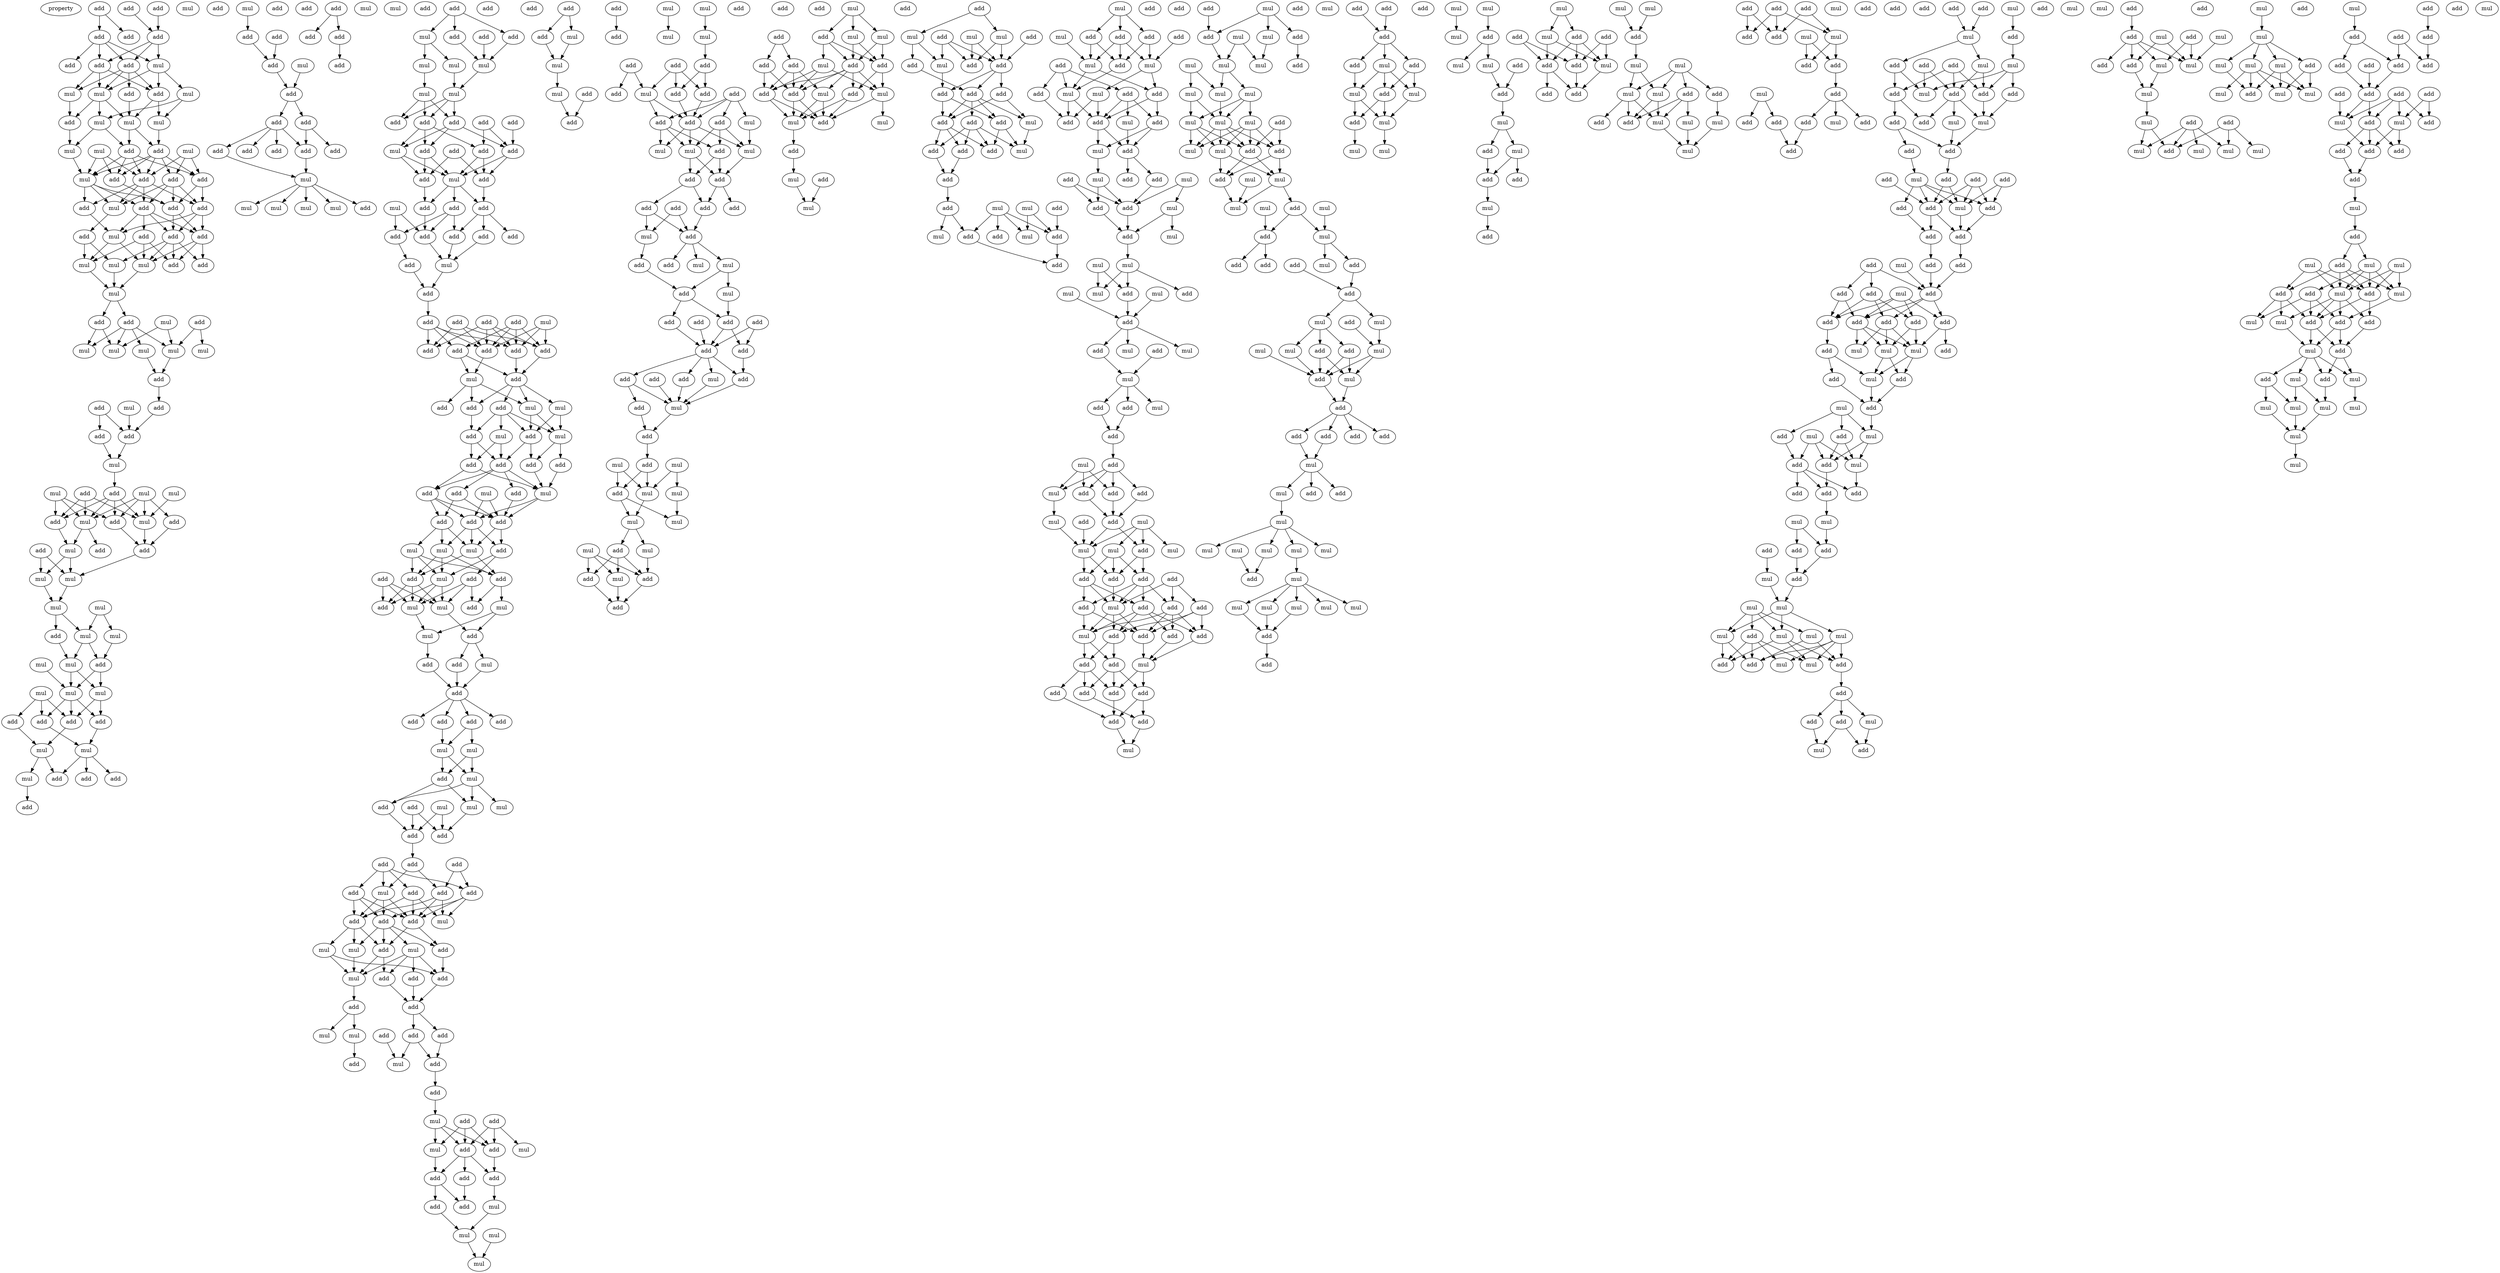 digraph {
    node [fontcolor=black]
    property [mul=2,lf=1.6]
    0 [ label = add ];
    1 [ label = add ];
    2 [ label = add ];
    3 [ label = add ];
    4 [ label = add ];
    5 [ label = add ];
    6 [ label = add ];
    7 [ label = add ];
    8 [ label = add ];
    9 [ label = mul ];
    10 [ label = mul ];
    11 [ label = mul ];
    12 [ label = add ];
    13 [ label = add ];
    14 [ label = mul ];
    15 [ label = mul ];
    16 [ label = mul ];
    17 [ label = add ];
    18 [ label = mul ];
    19 [ label = add ];
    20 [ label = add ];
    21 [ label = mul ];
    22 [ label = mul ];
    23 [ label = mul ];
    24 [ label = mul ];
    25 [ label = add ];
    26 [ label = add ];
    27 [ label = add ];
    28 [ label = add ];
    29 [ label = add ];
    30 [ label = add ];
    31 [ label = mul ];
    32 [ label = add ];
    33 [ label = add ];
    34 [ label = mul ];
    35 [ label = add ];
    36 [ label = add ];
    37 [ label = add ];
    38 [ label = add ];
    39 [ label = add ];
    40 [ label = mul ];
    41 [ label = add ];
    42 [ label = mul ];
    43 [ label = mul ];
    44 [ label = mul ];
    45 [ label = mul ];
    46 [ label = add ];
    47 [ label = add ];
    48 [ label = add ];
    49 [ label = mul ];
    50 [ label = mul ];
    51 [ label = mul ];
    52 [ label = mul ];
    53 [ label = mul ];
    54 [ label = add ];
    55 [ label = mul ];
    56 [ label = add ];
    57 [ label = add ];
    58 [ label = add ];
    59 [ label = mul ];
    60 [ label = add ];
    61 [ label = mul ];
    62 [ label = add ];
    63 [ label = mul ];
    64 [ label = mul ];
    65 [ label = add ];
    66 [ label = mul ];
    67 [ label = mul ];
    68 [ label = mul ];
    69 [ label = add ];
    70 [ label = add ];
    71 [ label = add ];
    72 [ label = add ];
    73 [ label = add ];
    74 [ label = mul ];
    75 [ label = add ];
    76 [ label = mul ];
    77 [ label = mul ];
    78 [ label = mul ];
    79 [ label = mul ];
    80 [ label = add ];
    81 [ label = mul ];
    82 [ label = mul ];
    83 [ label = mul ];
    84 [ label = mul ];
    85 [ label = add ];
    86 [ label = mul ];
    87 [ label = mul ];
    88 [ label = mul ];
    89 [ label = add ];
    90 [ label = add ];
    91 [ label = add ];
    92 [ label = add ];
    93 [ label = mul ];
    94 [ label = mul ];
    95 [ label = add ];
    96 [ label = mul ];
    97 [ label = add ];
    98 [ label = add ];
    99 [ label = add ];
    100 [ label = add ];
    101 [ label = mul ];
    102 [ label = add ];
    103 [ label = add ];
    104 [ label = mul ];
    105 [ label = add ];
    106 [ label = add ];
    107 [ label = add ];
    108 [ label = add ];
    109 [ label = add ];
    110 [ label = add ];
    111 [ label = add ];
    112 [ label = add ];
    113 [ label = add ];
    114 [ label = add ];
    115 [ label = add ];
    116 [ label = mul ];
    117 [ label = mul ];
    118 [ label = mul ];
    119 [ label = mul ];
    120 [ label = mul ];
    121 [ label = add ];
    122 [ label = add ];
    123 [ label = add ];
    124 [ label = mul ];
    125 [ label = add ];
    126 [ label = add ];
    127 [ label = mul ];
    128 [ label = add ];
    129 [ label = add ];
    130 [ label = add ];
    131 [ label = mul ];
    132 [ label = add ];
    133 [ label = add ];
    134 [ label = mul ];
    135 [ label = mul ];
    136 [ label = mul ];
    137 [ label = mul ];
    138 [ label = mul ];
    139 [ label = add ];
    140 [ label = add ];
    141 [ label = add ];
    142 [ label = add ];
    143 [ label = add ];
    144 [ label = add ];
    145 [ label = mul ];
    146 [ label = add ];
    147 [ label = add ];
    148 [ label = add ];
    149 [ label = add ];
    150 [ label = mul ];
    151 [ label = add ];
    152 [ label = add ];
    153 [ label = add ];
    154 [ label = add ];
    155 [ label = mul ];
    156 [ label = add ];
    157 [ label = add ];
    158 [ label = add ];
    159 [ label = add ];
    160 [ label = add ];
    161 [ label = mul ];
    162 [ label = add ];
    163 [ label = add ];
    164 [ label = add ];
    165 [ label = add ];
    166 [ label = add ];
    167 [ label = mul ];
    168 [ label = add ];
    169 [ label = add ];
    170 [ label = add ];
    171 [ label = add ];
    172 [ label = add ];
    173 [ label = add ];
    174 [ label = add ];
    175 [ label = mul ];
    176 [ label = add ];
    177 [ label = add ];
    178 [ label = mul ];
    179 [ label = mul ];
    180 [ label = add ];
    181 [ label = add ];
    182 [ label = add ];
    183 [ label = mul ];
    184 [ label = mul ];
    185 [ label = add ];
    186 [ label = add ];
    187 [ label = add ];
    188 [ label = add ];
    189 [ label = add ];
    190 [ label = add ];
    191 [ label = add ];
    192 [ label = mul ];
    193 [ label = mul ];
    194 [ label = add ];
    195 [ label = add ];
    196 [ label = add ];
    197 [ label = mul ];
    198 [ label = mul ];
    199 [ label = add ];
    200 [ label = mul ];
    201 [ label = mul ];
    202 [ label = add ];
    203 [ label = add ];
    204 [ label = add ];
    205 [ label = add ];
    206 [ label = mul ];
    207 [ label = mul ];
    208 [ label = add ];
    209 [ label = mul ];
    210 [ label = add ];
    211 [ label = mul ];
    212 [ label = add ];
    213 [ label = add ];
    214 [ label = add ];
    215 [ label = add ];
    216 [ label = mul ];
    217 [ label = add ];
    218 [ label = add ];
    219 [ label = add ];
    220 [ label = add ];
    221 [ label = add ];
    222 [ label = mul ];
    223 [ label = mul ];
    224 [ label = mul ];
    225 [ label = add ];
    226 [ label = mul ];
    227 [ label = add ];
    228 [ label = add ];
    229 [ label = mul ];
    230 [ label = mul ];
    231 [ label = add ];
    232 [ label = add ];
    233 [ label = add ];
    234 [ label = add ];
    235 [ label = add ];
    236 [ label = add ];
    237 [ label = mul ];
    238 [ label = add ];
    239 [ label = add ];
    240 [ label = add ];
    241 [ label = mul ];
    242 [ label = add ];
    243 [ label = add ];
    244 [ label = add ];
    245 [ label = mul ];
    246 [ label = mul ];
    247 [ label = add ];
    248 [ label = mul ];
    249 [ label = add ];
    250 [ label = add ];
    251 [ label = add ];
    252 [ label = add ];
    253 [ label = mul ];
    254 [ label = add ];
    255 [ label = add ];
    256 [ label = mul ];
    257 [ label = mul ];
    258 [ label = add ];
    259 [ label = add ];
    260 [ label = add ];
    261 [ label = mul ];
    262 [ label = add ];
    263 [ label = add ];
    264 [ label = add ];
    265 [ label = add ];
    266 [ label = mul ];
    267 [ label = add ];
    268 [ label = add ];
    269 [ label = mul ];
    270 [ label = add ];
    271 [ label = mul ];
    272 [ label = add ];
    273 [ label = add ];
    274 [ label = add ];
    275 [ label = add ];
    276 [ label = mul ];
    277 [ label = add ];
    278 [ label = mul ];
    279 [ label = mul ];
    280 [ label = add ];
    281 [ label = mul ];
    282 [ label = add ];
    283 [ label = add ];
    284 [ label = mul ];
    285 [ label = add ];
    286 [ label = mul ];
    287 [ label = mul ];
    288 [ label = add ];
    289 [ label = mul ];
    290 [ label = add ];
    291 [ label = mul ];
    292 [ label = mul ];
    293 [ label = add ];
    294 [ label = mul ];
    295 [ label = add ];
    296 [ label = add ];
    297 [ label = add ];
    298 [ label = mul ];
    299 [ label = add ];
    300 [ label = add ];
    301 [ label = add ];
    302 [ label = add ];
    303 [ label = add ];
    304 [ label = add ];
    305 [ label = add ];
    306 [ label = mul ];
    307 [ label = add ];
    308 [ label = mul ];
    309 [ label = mul ];
    310 [ label = mul ];
    311 [ label = add ];
    312 [ label = add ];
    313 [ label = add ];
    314 [ label = add ];
    315 [ label = add ];
    316 [ label = add ];
    317 [ label = add ];
    318 [ label = add ];
    319 [ label = mul ];
    320 [ label = add ];
    321 [ label = add ];
    322 [ label = add ];
    323 [ label = mul ];
    324 [ label = mul ];
    325 [ label = add ];
    326 [ label = mul ];
    327 [ label = add ];
    328 [ label = add ];
    329 [ label = add ];
    330 [ label = add ];
    331 [ label = add ];
    332 [ label = add ];
    333 [ label = add ];
    334 [ label = add ];
    335 [ label = mul ];
    336 [ label = add ];
    337 [ label = add ];
    338 [ label = add ];
    339 [ label = mul ];
    340 [ label = add ];
    341 [ label = mul ];
    342 [ label = add ];
    343 [ label = mul ];
    344 [ label = add ];
    345 [ label = add ];
    346 [ label = mul ];
    347 [ label = mul ];
    348 [ label = mul ];
    349 [ label = mul ];
    350 [ label = mul ];
    351 [ label = mul ];
    352 [ label = add ];
    353 [ label = mul ];
    354 [ label = add ];
    355 [ label = add ];
    356 [ label = add ];
    357 [ label = mul ];
    358 [ label = mul ];
    359 [ label = mul ];
    360 [ label = add ];
    361 [ label = add ];
    362 [ label = add ];
    363 [ label = add ];
    364 [ label = mul ];
    365 [ label = add ];
    366 [ label = add ];
    367 [ label = mul ];
    368 [ label = add ];
    369 [ label = mul ];
    370 [ label = add ];
    371 [ label = add ];
    372 [ label = mul ];
    373 [ label = mul ];
    374 [ label = add ];
    375 [ label = add ];
    376 [ label = add ];
    377 [ label = mul ];
    378 [ label = add ];
    379 [ label = mul ];
    380 [ label = add ];
    381 [ label = add ];
    382 [ label = mul ];
    383 [ label = mul ];
    384 [ label = mul ];
    385 [ label = add ];
    386 [ label = add ];
    387 [ label = mul ];
    388 [ label = add ];
    389 [ label = add ];
    390 [ label = add ];
    391 [ label = add ];
    392 [ label = add ];
    393 [ label = add ];
    394 [ label = add ];
    395 [ label = mul ];
    396 [ label = add ];
    397 [ label = add ];
    398 [ label = add ];
    399 [ label = mul ];
    400 [ label = add ];
    401 [ label = add ];
    402 [ label = add ];
    403 [ label = mul ];
    404 [ label = add ];
    405 [ label = mul ];
    406 [ label = add ];
    407 [ label = add ];
    408 [ label = mul ];
    409 [ label = add ];
    410 [ label = mul ];
    411 [ label = add ];
    412 [ label = mul ];
    413 [ label = add ];
    414 [ label = mul ];
    415 [ label = add ];
    416 [ label = add ];
    417 [ label = add ];
    418 [ label = mul ];
    419 [ label = mul ];
    420 [ label = add ];
    421 [ label = add ];
    422 [ label = mul ];
    423 [ label = mul ];
    424 [ label = add ];
    425 [ label = add ];
    426 [ label = add ];
    427 [ label = mul ];
    428 [ label = add ];
    429 [ label = add ];
    430 [ label = add ];
    431 [ label = add ];
    432 [ label = mul ];
    433 [ label = add ];
    434 [ label = mul ];
    435 [ label = add ];
    436 [ label = add ];
    437 [ label = mul ];
    438 [ label = add ];
    439 [ label = add ];
    440 [ label = mul ];
    441 [ label = mul ];
    442 [ label = add ];
    443 [ label = mul ];
    444 [ label = mul ];
    445 [ label = add ];
    446 [ label = mul ];
    447 [ label = mul ];
    448 [ label = add ];
    449 [ label = mul ];
    450 [ label = add ];
    451 [ label = add ];
    452 [ label = add ];
    453 [ label = mul ];
    454 [ label = mul ];
    455 [ label = add ];
    456 [ label = mul ];
    457 [ label = add ];
    458 [ label = add ];
    459 [ label = mul ];
    460 [ label = add ];
    461 [ label = mul ];
    462 [ label = add ];
    463 [ label = mul ];
    464 [ label = add ];
    465 [ label = add ];
    466 [ label = add ];
    467 [ label = add ];
    468 [ label = mul ];
    469 [ label = add ];
    470 [ label = mul ];
    471 [ label = add ];
    472 [ label = mul ];
    473 [ label = mul ];
    474 [ label = mul ];
    475 [ label = add ];
    476 [ label = add ];
    477 [ label = add ];
    478 [ label = add ];
    479 [ label = add ];
    480 [ label = mul ];
    481 [ label = add ];
    482 [ label = add ];
    483 [ label = add ];
    484 [ label = add ];
    485 [ label = add ];
    486 [ label = add ];
    487 [ label = mul ];
    488 [ label = add ];
    489 [ label = add ];
    490 [ label = mul ];
    491 [ label = add ];
    492 [ label = add ];
    493 [ label = add ];
    494 [ label = add ];
    495 [ label = add ];
    496 [ label = add ];
    497 [ label = add ];
    498 [ label = add ];
    499 [ label = mul ];
    500 [ label = add ];
    501 [ label = mul ];
    502 [ label = mul ];
    503 [ label = add ];
    504 [ label = add ];
    505 [ label = mul ];
    506 [ label = mul ];
    507 [ label = mul ];
    508 [ label = add ];
    509 [ label = mul ];
    510 [ label = mul ];
    511 [ label = mul ];
    512 [ label = mul ];
    513 [ label = mul ];
    514 [ label = add ];
    515 [ label = mul ];
    516 [ label = mul ];
    517 [ label = mul ];
    518 [ label = mul ];
    519 [ label = add ];
    520 [ label = add ];
    521 [ label = mul ];
    522 [ label = mul ];
    523 [ label = add ];
    524 [ label = mul ];
    525 [ label = mul ];
    526 [ label = mul ];
    527 [ label = add ];
    528 [ label = add ];
    529 [ label = mul ];
    530 [ label = mul ];
    531 [ label = add ];
    532 [ label = add ];
    533 [ label = add ];
    534 [ label = add ];
    535 [ label = add ];
    536 [ label = add ];
    537 [ label = mul ];
    538 [ label = mul ];
    539 [ label = mul ];
    540 [ label = add ];
    541 [ label = mul ];
    542 [ label = add ];
    543 [ label = mul ];
    544 [ label = add ];
    545 [ label = mul ];
    546 [ label = add ];
    547 [ label = add ];
    548 [ label = add ];
    549 [ label = add ];
    550 [ label = add ];
    551 [ label = add ];
    552 [ label = mul ];
    553 [ label = mul ];
    554 [ label = add ];
    555 [ label = add ];
    556 [ label = mul ];
    557 [ label = mul ];
    558 [ label = mul ];
    559 [ label = mul ];
    560 [ label = mul ];
    561 [ label = mul ];
    562 [ label = mul ];
    563 [ label = add ];
    564 [ label = mul ];
    565 [ label = mul ];
    566 [ label = mul ];
    567 [ label = mul ];
    568 [ label = mul ];
    569 [ label = mul ];
    570 [ label = add ];
    571 [ label = add ];
    572 [ label = add ];
    573 [ label = add ];
    574 [ label = add ];
    575 [ label = add ];
    576 [ label = add ];
    577 [ label = mul ];
    578 [ label = add ];
    579 [ label = mul ];
    580 [ label = mul ];
    581 [ label = mul ];
    582 [ label = mul ];
    583 [ label = add ];
    584 [ label = add ];
    585 [ label = mul ];
    586 [ label = mul ];
    587 [ label = mul ];
    588 [ label = mul ];
    589 [ label = add ];
    590 [ label = mul ];
    591 [ label = add ];
    592 [ label = mul ];
    593 [ label = add ];
    594 [ label = mul ];
    595 [ label = add ];
    596 [ label = mul ];
    597 [ label = add ];
    598 [ label = add ];
    599 [ label = mul ];
    600 [ label = mul ];
    601 [ label = add ];
    602 [ label = add ];
    603 [ label = add ];
    604 [ label = mul ];
    605 [ label = add ];
    606 [ label = add ];
    607 [ label = mul ];
    608 [ label = add ];
    609 [ label = mul ];
    610 [ label = add ];
    611 [ label = add ];
    612 [ label = mul ];
    613 [ label = add ];
    614 [ label = mul ];
    615 [ label = mul ];
    616 [ label = add ];
    617 [ label = mul ];
    618 [ label = add ];
    619 [ label = mul ];
    620 [ label = mul ];
    621 [ label = add ];
    622 [ label = add ];
    623 [ label = mul ];
    624 [ label = mul ];
    625 [ label = mul ];
    626 [ label = add ];
    627 [ label = add ];
    628 [ label = add ];
    629 [ label = add ];
    630 [ label = add ];
    631 [ label = mul ];
    632 [ label = mul ];
    633 [ label = add ];
    634 [ label = add ];
    635 [ label = add ];
    636 [ label = mul ];
    637 [ label = add ];
    638 [ label = add ];
    639 [ label = add ];
    640 [ label = mul ];
    641 [ label = add ];
    642 [ label = mul ];
    643 [ label = add ];
    644 [ label = add ];
    645 [ label = add ];
    646 [ label = add ];
    647 [ label = mul ];
    648 [ label = add ];
    649 [ label = add ];
    650 [ label = add ];
    651 [ label = mul ];
    652 [ label = add ];
    653 [ label = mul ];
    654 [ label = add ];
    655 [ label = add ];
    656 [ label = add ];
    657 [ label = mul ];
    658 [ label = add ];
    659 [ label = add ];
    660 [ label = add ];
    661 [ label = mul ];
    662 [ label = add ];
    663 [ label = add ];
    664 [ label = mul ];
    665 [ label = mul ];
    666 [ label = add ];
    667 [ label = add ];
    668 [ label = add ];
    669 [ label = add ];
    670 [ label = add ];
    671 [ label = add ];
    672 [ label = add ];
    673 [ label = mul ];
    674 [ label = add ];
    675 [ label = add ];
    676 [ label = add ];
    677 [ label = mul ];
    678 [ label = add ];
    679 [ label = add ];
    680 [ label = mul ];
    681 [ label = add ];
    682 [ label = add ];
    683 [ label = add ];
    684 [ label = add ];
    685 [ label = add ];
    686 [ label = add ];
    687 [ label = mul ];
    688 [ label = add ];
    689 [ label = add ];
    690 [ label = add ];
    691 [ label = add ];
    692 [ label = add ];
    693 [ label = mul ];
    694 [ label = mul ];
    695 [ label = mul ];
    696 [ label = add ];
    697 [ label = add ];
    698 [ label = add ];
    699 [ label = mul ];
    700 [ label = add ];
    701 [ label = mul ];
    702 [ label = add ];
    703 [ label = add ];
    704 [ label = add ];
    705 [ label = mul ];
    706 [ label = mul ];
    707 [ label = add ];
    708 [ label = mul ];
    709 [ label = add ];
    710 [ label = add ];
    711 [ label = mul ];
    712 [ label = add ];
    713 [ label = add ];
    714 [ label = mul ];
    715 [ label = mul ];
    716 [ label = add ];
    717 [ label = add ];
    718 [ label = mul ];
    719 [ label = add ];
    720 [ label = mul ];
    721 [ label = add ];
    722 [ label = mul ];
    723 [ label = mul ];
    724 [ label = mul ];
    725 [ label = add ];
    726 [ label = mul ];
    727 [ label = mul ];
    728 [ label = mul ];
    729 [ label = add ];
    730 [ label = mul ];
    731 [ label = mul ];
    732 [ label = add ];
    733 [ label = add ];
    734 [ label = add ];
    735 [ label = add ];
    736 [ label = mul ];
    737 [ label = add ];
    738 [ label = mul ];
    739 [ label = add ];
    740 [ label = add ];
    741 [ label = add ];
    742 [ label = mul ];
    743 [ label = add ];
    744 [ label = mul ];
    745 [ label = add ];
    746 [ label = add ];
    747 [ label = mul ];
    748 [ label = mul ];
    749 [ label = mul ];
    750 [ label = add ];
    751 [ label = add ];
    752 [ label = mul ];
    753 [ label = mul ];
    754 [ label = mul ];
    755 [ label = mul ];
    756 [ label = mul ];
    757 [ label = add ];
    758 [ label = add ];
    759 [ label = mul ];
    760 [ label = mul ];
    761 [ label = mul ];
    762 [ label = add ];
    763 [ label = mul ];
    764 [ label = mul ];
    765 [ label = mul ];
    766 [ label = mul ];
    767 [ label = add ];
    768 [ label = mul ];
    769 [ label = add ];
    770 [ label = mul ];
    771 [ label = add ];
    772 [ label = add ];
    773 [ label = add ];
    774 [ label = add ];
    775 [ label = add ];
    776 [ label = add ];
    777 [ label = add ];
    778 [ label = add ];
    779 [ label = add ];
    780 [ label = add ];
    781 [ label = add ];
    782 [ label = add ];
    783 [ label = add ];
    784 [ label = mul ];
    785 [ label = add ];
    786 [ label = mul ];
    787 [ label = add ];
    788 [ label = add ];
    789 [ label = add ];
    790 [ label = add ];
    791 [ label = mul ];
    792 [ label = add ];
    793 [ label = mul ];
    794 [ label = mul ];
    795 [ label = add ];
    796 [ label = mul ];
    797 [ label = add ];
    798 [ label = add ];
    799 [ label = mul ];
    800 [ label = add ];
    801 [ label = mul ];
    802 [ label = add ];
    803 [ label = add ];
    804 [ label = mul ];
    805 [ label = add ];
    806 [ label = mul ];
    807 [ label = mul ];
    808 [ label = add ];
    809 [ label = mul ];
    810 [ label = mul ];
    811 [ label = add ];
    812 [ label = add ];
    813 [ label = add ];
    814 [ label = mul ];
    815 [ label = mul ];
    816 [ label = mul ];
    817 [ label = mul ];
    818 [ label = mul ];
    819 [ label = mul ];
    820 [ label = mul ];
    0 -> 3 [ name = 0 ];
    0 -> 4 [ name = 1 ];
    1 -> 5 [ name = 2 ];
    2 -> 5 [ name = 3 ];
    4 -> 6 [ name = 4 ];
    4 -> 7 [ name = 5 ];
    4 -> 8 [ name = 6 ];
    4 -> 9 [ name = 7 ];
    5 -> 6 [ name = 8 ];
    5 -> 7 [ name = 9 ];
    5 -> 9 [ name = 10 ];
    6 -> 10 [ name = 11 ];
    6 -> 12 [ name = 12 ];
    6 -> 13 [ name = 13 ];
    6 -> 14 [ name = 14 ];
    7 -> 10 [ name = 15 ];
    7 -> 13 [ name = 16 ];
    7 -> 14 [ name = 17 ];
    9 -> 10 [ name = 18 ];
    9 -> 11 [ name = 19 ];
    9 -> 13 [ name = 20 ];
    10 -> 15 [ name = 21 ];
    10 -> 17 [ name = 22 ];
    10 -> 18 [ name = 23 ];
    11 -> 15 [ name = 24 ];
    11 -> 16 [ name = 25 ];
    12 -> 18 [ name = 26 ];
    13 -> 16 [ name = 27 ];
    13 -> 18 [ name = 28 ];
    14 -> 17 [ name = 29 ];
    15 -> 20 [ name = 30 ];
    15 -> 21 [ name = 31 ];
    16 -> 19 [ name = 32 ];
    17 -> 21 [ name = 33 ];
    18 -> 19 [ name = 34 ];
    18 -> 20 [ name = 35 ];
    19 -> 24 [ name = 36 ];
    19 -> 25 [ name = 37 ];
    19 -> 26 [ name = 38 ];
    19 -> 27 [ name = 39 ];
    19 -> 28 [ name = 40 ];
    20 -> 24 [ name = 41 ];
    20 -> 25 [ name = 42 ];
    20 -> 26 [ name = 43 ];
    20 -> 27 [ name = 44 ];
    21 -> 24 [ name = 45 ];
    22 -> 25 [ name = 46 ];
    22 -> 27 [ name = 47 ];
    22 -> 28 [ name = 48 ];
    23 -> 24 [ name = 49 ];
    23 -> 25 [ name = 50 ];
    23 -> 26 [ name = 51 ];
    24 -> 29 [ name = 52 ];
    24 -> 31 [ name = 53 ];
    24 -> 32 [ name = 54 ];
    24 -> 33 [ name = 55 ];
    25 -> 29 [ name = 56 ];
    25 -> 30 [ name = 57 ];
    25 -> 31 [ name = 58 ];
    25 -> 33 [ name = 59 ];
    26 -> 32 [ name = 60 ];
    27 -> 30 [ name = 61 ];
    27 -> 32 [ name = 62 ];
    28 -> 30 [ name = 63 ];
    28 -> 31 [ name = 64 ];
    28 -> 32 [ name = 65 ];
    28 -> 33 [ name = 66 ];
    29 -> 34 [ name = 67 ];
    30 -> 34 [ name = 68 ];
    30 -> 36 [ name = 69 ];
    30 -> 38 [ name = 70 ];
    31 -> 37 [ name = 71 ];
    32 -> 36 [ name = 72 ];
    32 -> 38 [ name = 73 ];
    33 -> 34 [ name = 74 ];
    33 -> 35 [ name = 75 ];
    33 -> 36 [ name = 76 ];
    33 -> 38 [ name = 77 ];
    34 -> 40 [ name = 78 ];
    34 -> 43 [ name = 79 ];
    35 -> 40 [ name = 80 ];
    35 -> 41 [ name = 81 ];
    35 -> 43 [ name = 82 ];
    36 -> 39 [ name = 83 ];
    36 -> 40 [ name = 84 ];
    36 -> 41 [ name = 85 ];
    36 -> 42 [ name = 86 ];
    37 -> 42 [ name = 87 ];
    37 -> 43 [ name = 88 ];
    38 -> 39 [ name = 89 ];
    38 -> 40 [ name = 90 ];
    38 -> 41 [ name = 91 ];
    40 -> 44 [ name = 92 ];
    42 -> 44 [ name = 93 ];
    43 -> 44 [ name = 94 ];
    44 -> 46 [ name = 95 ];
    44 -> 47 [ name = 96 ];
    45 -> 49 [ name = 97 ];
    45 -> 51 [ name = 98 ];
    46 -> 49 [ name = 99 ];
    46 -> 50 [ name = 100 ];
    47 -> 49 [ name = 101 ];
    47 -> 50 [ name = 102 ];
    47 -> 51 [ name = 103 ];
    47 -> 52 [ name = 104 ];
    48 -> 51 [ name = 105 ];
    48 -> 53 [ name = 106 ];
    51 -> 54 [ name = 107 ];
    52 -> 54 [ name = 108 ];
    54 -> 57 [ name = 109 ];
    55 -> 60 [ name = 110 ];
    56 -> 58 [ name = 111 ];
    56 -> 60 [ name = 112 ];
    57 -> 60 [ name = 113 ];
    58 -> 61 [ name = 114 ];
    60 -> 61 [ name = 115 ];
    61 -> 62 [ name = 116 ];
    62 -> 67 [ name = 117 ];
    62 -> 68 [ name = 118 ];
    62 -> 69 [ name = 119 ];
    62 -> 70 [ name = 120 ];
    63 -> 68 [ name = 121 ];
    63 -> 69 [ name = 122 ];
    63 -> 70 [ name = 123 ];
    64 -> 67 [ name = 124 ];
    65 -> 67 [ name = 125 ];
    65 -> 68 [ name = 126 ];
    65 -> 70 [ name = 127 ];
    66 -> 67 [ name = 128 ];
    66 -> 68 [ name = 129 ];
    66 -> 69 [ name = 130 ];
    66 -> 71 [ name = 131 ];
    67 -> 72 [ name = 132 ];
    68 -> 73 [ name = 133 ];
    68 -> 74 [ name = 134 ];
    69 -> 72 [ name = 135 ];
    70 -> 74 [ name = 136 ];
    71 -> 72 [ name = 137 ];
    72 -> 77 [ name = 138 ];
    74 -> 76 [ name = 139 ];
    74 -> 77 [ name = 140 ];
    75 -> 76 [ name = 141 ];
    75 -> 77 [ name = 142 ];
    76 -> 79 [ name = 143 ];
    77 -> 79 [ name = 144 ];
    78 -> 81 [ name = 145 ];
    78 -> 82 [ name = 146 ];
    79 -> 80 [ name = 147 ];
    79 -> 81 [ name = 148 ];
    80 -> 84 [ name = 149 ];
    81 -> 84 [ name = 150 ];
    81 -> 85 [ name = 151 ];
    82 -> 85 [ name = 152 ];
    83 -> 87 [ name = 153 ];
    84 -> 87 [ name = 154 ];
    84 -> 88 [ name = 155 ];
    85 -> 87 [ name = 156 ];
    85 -> 88 [ name = 157 ];
    86 -> 89 [ name = 158 ];
    86 -> 90 [ name = 159 ];
    86 -> 92 [ name = 160 ];
    87 -> 90 [ name = 161 ];
    87 -> 91 [ name = 162 ];
    87 -> 92 [ name = 163 ];
    88 -> 90 [ name = 164 ];
    88 -> 91 [ name = 165 ];
    89 -> 93 [ name = 166 ];
    90 -> 93 [ name = 167 ];
    91 -> 94 [ name = 168 ];
    92 -> 94 [ name = 169 ];
    93 -> 96 [ name = 170 ];
    93 -> 99 [ name = 171 ];
    94 -> 95 [ name = 172 ];
    94 -> 97 [ name = 173 ];
    94 -> 99 [ name = 174 ];
    96 -> 100 [ name = 175 ];
    101 -> 102 [ name = 176 ];
    102 -> 107 [ name = 177 ];
    103 -> 107 [ name = 178 ];
    104 -> 108 [ name = 179 ];
    107 -> 108 [ name = 180 ];
    108 -> 109 [ name = 181 ];
    108 -> 110 [ name = 182 ];
    109 -> 112 [ name = 183 ];
    109 -> 113 [ name = 184 ];
    109 -> 114 [ name = 185 ];
    109 -> 115 [ name = 186 ];
    110 -> 111 [ name = 187 ];
    110 -> 115 [ name = 188 ];
    112 -> 116 [ name = 189 ];
    115 -> 116 [ name = 190 ];
    116 -> 117 [ name = 191 ];
    116 -> 118 [ name = 192 ];
    116 -> 119 [ name = 193 ];
    116 -> 120 [ name = 194 ];
    116 -> 121 [ name = 195 ];
    122 -> 123 [ name = 196 ];
    122 -> 125 [ name = 197 ];
    125 -> 126 [ name = 198 ];
    129 -> 130 [ name = 199 ];
    129 -> 131 [ name = 200 ];
    129 -> 133 [ name = 201 ];
    130 -> 136 [ name = 202 ];
    131 -> 134 [ name = 203 ];
    131 -> 135 [ name = 204 ];
    132 -> 136 [ name = 205 ];
    133 -> 136 [ name = 206 ];
    134 -> 138 [ name = 207 ];
    135 -> 137 [ name = 208 ];
    136 -> 137 [ name = 209 ];
    137 -> 139 [ name = 210 ];
    137 -> 140 [ name = 211 ];
    137 -> 143 [ name = 212 ];
    138 -> 139 [ name = 213 ];
    138 -> 140 [ name = 214 ];
    138 -> 143 [ name = 215 ];
    139 -> 144 [ name = 216 ];
    139 -> 145 [ name = 217 ];
    139 -> 147 [ name = 218 ];
    141 -> 144 [ name = 219 ];
    141 -> 148 [ name = 220 ];
    142 -> 148 [ name = 221 ];
    143 -> 145 [ name = 222 ];
    143 -> 147 [ name = 223 ];
    143 -> 148 [ name = 224 ];
    144 -> 150 [ name = 225 ];
    144 -> 151 [ name = 226 ];
    145 -> 149 [ name = 227 ];
    145 -> 150 [ name = 228 ];
    146 -> 149 [ name = 229 ];
    146 -> 151 [ name = 230 ];
    147 -> 149 [ name = 231 ];
    147 -> 150 [ name = 232 ];
    148 -> 150 [ name = 233 ];
    148 -> 151 [ name = 234 ];
    149 -> 153 [ name = 235 ];
    150 -> 152 [ name = 236 ];
    150 -> 153 [ name = 237 ];
    150 -> 154 [ name = 238 ];
    151 -> 152 [ name = 239 ];
    152 -> 156 [ name = 240 ];
    152 -> 157 [ name = 241 ];
    152 -> 159 [ name = 242 ];
    153 -> 158 [ name = 243 ];
    154 -> 157 [ name = 244 ];
    154 -> 158 [ name = 245 ];
    154 -> 160 [ name = 246 ];
    155 -> 158 [ name = 247 ];
    155 -> 160 [ name = 248 ];
    157 -> 161 [ name = 249 ];
    158 -> 161 [ name = 250 ];
    159 -> 161 [ name = 251 ];
    160 -> 162 [ name = 252 ];
    161 -> 163 [ name = 253 ];
    162 -> 163 [ name = 254 ];
    163 -> 165 [ name = 255 ];
    164 -> 169 [ name = 256 ];
    164 -> 170 [ name = 257 ];
    164 -> 171 [ name = 258 ];
    164 -> 173 [ name = 259 ];
    165 -> 169 [ name = 260 ];
    165 -> 170 [ name = 261 ];
    165 -> 171 [ name = 262 ];
    165 -> 172 [ name = 263 ];
    166 -> 170 [ name = 264 ];
    166 -> 171 [ name = 265 ];
    166 -> 173 [ name = 266 ];
    167 -> 169 [ name = 267 ];
    167 -> 171 [ name = 268 ];
    167 -> 173 [ name = 269 ];
    168 -> 169 [ name = 270 ];
    168 -> 171 [ name = 271 ];
    168 -> 172 [ name = 272 ];
    168 -> 173 [ name = 273 ];
    169 -> 174 [ name = 274 ];
    171 -> 175 [ name = 275 ];
    172 -> 174 [ name = 276 ];
    172 -> 175 [ name = 277 ];
    173 -> 174 [ name = 278 ];
    174 -> 177 [ name = 279 ];
    174 -> 178 [ name = 280 ];
    174 -> 179 [ name = 281 ];
    174 -> 180 [ name = 282 ];
    175 -> 176 [ name = 283 ];
    175 -> 177 [ name = 284 ];
    175 -> 178 [ name = 285 ];
    177 -> 182 [ name = 286 ];
    178 -> 181 [ name = 287 ];
    178 -> 183 [ name = 288 ];
    179 -> 181 [ name = 289 ];
    179 -> 183 [ name = 290 ];
    180 -> 181 [ name = 291 ];
    180 -> 182 [ name = 292 ];
    180 -> 183 [ name = 293 ];
    180 -> 184 [ name = 294 ];
    181 -> 185 [ name = 295 ];
    181 -> 186 [ name = 296 ];
    182 -> 186 [ name = 297 ];
    182 -> 187 [ name = 298 ];
    183 -> 185 [ name = 299 ];
    183 -> 188 [ name = 300 ];
    184 -> 186 [ name = 301 ];
    184 -> 187 [ name = 302 ];
    185 -> 192 [ name = 303 ];
    186 -> 189 [ name = 304 ];
    186 -> 190 [ name = 305 ];
    186 -> 191 [ name = 306 ];
    186 -> 192 [ name = 307 ];
    187 -> 190 [ name = 308 ];
    187 -> 192 [ name = 309 ];
    188 -> 192 [ name = 310 ];
    189 -> 194 [ name = 311 ];
    189 -> 196 [ name = 312 ];
    190 -> 194 [ name = 313 ];
    190 -> 195 [ name = 314 ];
    190 -> 196 [ name = 315 ];
    191 -> 196 [ name = 316 ];
    192 -> 195 [ name = 317 ];
    192 -> 196 [ name = 318 ];
    193 -> 195 [ name = 319 ];
    193 -> 196 [ name = 320 ];
    194 -> 197 [ name = 321 ];
    194 -> 198 [ name = 322 ];
    194 -> 200 [ name = 323 ];
    195 -> 197 [ name = 324 ];
    195 -> 199 [ name = 325 ];
    195 -> 200 [ name = 326 ];
    196 -> 199 [ name = 327 ];
    196 -> 200 [ name = 328 ];
    197 -> 201 [ name = 329 ];
    197 -> 202 [ name = 330 ];
    197 -> 204 [ name = 331 ];
    198 -> 201 [ name = 332 ];
    198 -> 202 [ name = 333 ];
    198 -> 204 [ name = 334 ];
    199 -> 201 [ name = 335 ];
    199 -> 203 [ name = 336 ];
    200 -> 202 [ name = 337 ];
    200 -> 204 [ name = 338 ];
    201 -> 206 [ name = 339 ];
    201 -> 207 [ name = 340 ];
    201 -> 210 [ name = 341 ];
    202 -> 208 [ name = 342 ];
    202 -> 209 [ name = 343 ];
    203 -> 206 [ name = 344 ];
    203 -> 207 [ name = 345 ];
    203 -> 208 [ name = 346 ];
    204 -> 206 [ name = 347 ];
    204 -> 207 [ name = 348 ];
    204 -> 210 [ name = 349 ];
    205 -> 206 [ name = 350 ];
    205 -> 207 [ name = 351 ];
    205 -> 210 [ name = 352 ];
    206 -> 211 [ name = 353 ];
    207 -> 212 [ name = 354 ];
    209 -> 211 [ name = 355 ];
    209 -> 212 [ name = 356 ];
    211 -> 213 [ name = 357 ];
    212 -> 215 [ name = 358 ];
    212 -> 216 [ name = 359 ];
    213 -> 217 [ name = 360 ];
    215 -> 217 [ name = 361 ];
    216 -> 217 [ name = 362 ];
    217 -> 218 [ name = 363 ];
    217 -> 219 [ name = 364 ];
    217 -> 220 [ name = 365 ];
    217 -> 221 [ name = 366 ];
    219 -> 222 [ name = 367 ];
    219 -> 223 [ name = 368 ];
    220 -> 222 [ name = 369 ];
    222 -> 224 [ name = 370 ];
    222 -> 225 [ name = 371 ];
    223 -> 224 [ name = 372 ];
    223 -> 225 [ name = 373 ];
    224 -> 227 [ name = 374 ];
    224 -> 229 [ name = 375 ];
    224 -> 230 [ name = 376 ];
    225 -> 227 [ name = 377 ];
    225 -> 229 [ name = 378 ];
    226 -> 231 [ name = 379 ];
    226 -> 232 [ name = 380 ];
    227 -> 232 [ name = 381 ];
    228 -> 231 [ name = 382 ];
    228 -> 232 [ name = 383 ];
    229 -> 231 [ name = 384 ];
    232 -> 235 [ name = 385 ];
    233 -> 238 [ name = 386 ];
    233 -> 240 [ name = 387 ];
    234 -> 236 [ name = 388 ];
    234 -> 237 [ name = 389 ];
    234 -> 238 [ name = 390 ];
    234 -> 239 [ name = 391 ];
    235 -> 237 [ name = 392 ];
    235 -> 240 [ name = 393 ];
    236 -> 242 [ name = 394 ];
    236 -> 243 [ name = 395 ];
    236 -> 244 [ name = 396 ];
    237 -> 242 [ name = 397 ];
    237 -> 243 [ name = 398 ];
    237 -> 244 [ name = 399 ];
    238 -> 241 [ name = 400 ];
    238 -> 242 [ name = 401 ];
    238 -> 243 [ name = 402 ];
    239 -> 241 [ name = 403 ];
    239 -> 243 [ name = 404 ];
    239 -> 244 [ name = 405 ];
    240 -> 241 [ name = 406 ];
    240 -> 243 [ name = 407 ];
    240 -> 244 [ name = 408 ];
    242 -> 246 [ name = 409 ];
    242 -> 247 [ name = 410 ];
    242 -> 248 [ name = 411 ];
    242 -> 249 [ name = 412 ];
    243 -> 247 [ name = 413 ];
    243 -> 249 [ name = 414 ];
    244 -> 245 [ name = 415 ];
    244 -> 246 [ name = 416 ];
    244 -> 249 [ name = 417 ];
    245 -> 251 [ name = 418 ];
    245 -> 253 [ name = 419 ];
    246 -> 253 [ name = 420 ];
    247 -> 251 [ name = 421 ];
    248 -> 250 [ name = 422 ];
    248 -> 251 [ name = 423 ];
    248 -> 252 [ name = 424 ];
    248 -> 253 [ name = 425 ];
    249 -> 252 [ name = 426 ];
    249 -> 253 [ name = 427 ];
    250 -> 254 [ name = 428 ];
    251 -> 254 [ name = 429 ];
    252 -> 254 [ name = 430 ];
    253 -> 255 [ name = 431 ];
    254 -> 258 [ name = 432 ];
    254 -> 259 [ name = 433 ];
    255 -> 256 [ name = 434 ];
    255 -> 257 [ name = 435 ];
    257 -> 262 [ name = 436 ];
    258 -> 263 [ name = 437 ];
    259 -> 261 [ name = 438 ];
    259 -> 263 [ name = 439 ];
    260 -> 261 [ name = 440 ];
    263 -> 264 [ name = 441 ];
    264 -> 266 [ name = 442 ];
    265 -> 268 [ name = 443 ];
    265 -> 270 [ name = 444 ];
    265 -> 271 [ name = 445 ];
    266 -> 268 [ name = 446 ];
    266 -> 270 [ name = 447 ];
    266 -> 271 [ name = 448 ];
    267 -> 268 [ name = 449 ];
    267 -> 269 [ name = 450 ];
    267 -> 270 [ name = 451 ];
    268 -> 272 [ name = 452 ];
    268 -> 273 [ name = 453 ];
    268 -> 274 [ name = 454 ];
    270 -> 274 [ name = 455 ];
    271 -> 272 [ name = 456 ];
    272 -> 275 [ name = 457 ];
    272 -> 277 [ name = 458 ];
    273 -> 277 [ name = 459 ];
    274 -> 276 [ name = 460 ];
    275 -> 279 [ name = 461 ];
    276 -> 279 [ name = 462 ];
    278 -> 281 [ name = 463 ];
    279 -> 281 [ name = 464 ];
    282 -> 283 [ name = 465 ];
    282 -> 284 [ name = 466 ];
    283 -> 287 [ name = 467 ];
    284 -> 287 [ name = 468 ];
    285 -> 288 [ name = 469 ];
    286 -> 291 [ name = 470 ];
    287 -> 289 [ name = 471 ];
    289 -> 293 [ name = 472 ];
    290 -> 293 [ name = 473 ];
    292 -> 294 [ name = 474 ];
    294 -> 297 [ name = 475 ];
    295 -> 298 [ name = 476 ];
    295 -> 299 [ name = 477 ];
    295 -> 301 [ name = 478 ];
    296 -> 298 [ name = 479 ];
    296 -> 300 [ name = 480 ];
    297 -> 299 [ name = 481 ];
    297 -> 301 [ name = 482 ];
    298 -> 303 [ name = 483 ];
    298 -> 305 [ name = 484 ];
    299 -> 305 [ name = 485 ];
    301 -> 305 [ name = 486 ];
    302 -> 303 [ name = 487 ];
    302 -> 304 [ name = 488 ];
    302 -> 305 [ name = 489 ];
    302 -> 306 [ name = 490 ];
    303 -> 307 [ name = 491 ];
    303 -> 308 [ name = 492 ];
    303 -> 310 [ name = 493 ];
    304 -> 307 [ name = 494 ];
    304 -> 309 [ name = 495 ];
    304 -> 310 [ name = 496 ];
    305 -> 308 [ name = 497 ];
    305 -> 309 [ name = 498 ];
    305 -> 310 [ name = 499 ];
    306 -> 309 [ name = 500 ];
    307 -> 311 [ name = 501 ];
    307 -> 312 [ name = 502 ];
    309 -> 311 [ name = 503 ];
    310 -> 311 [ name = 504 ];
    310 -> 312 [ name = 505 ];
    311 -> 315 [ name = 506 ];
    311 -> 316 [ name = 507 ];
    312 -> 314 [ name = 508 ];
    312 -> 315 [ name = 509 ];
    313 -> 318 [ name = 510 ];
    313 -> 319 [ name = 511 ];
    314 -> 318 [ name = 512 ];
    314 -> 319 [ name = 513 ];
    315 -> 318 [ name = 514 ];
    318 -> 320 [ name = 515 ];
    318 -> 323 [ name = 516 ];
    318 -> 324 [ name = 517 ];
    319 -> 322 [ name = 518 ];
    322 -> 325 [ name = 519 ];
    324 -> 325 [ name = 520 ];
    324 -> 326 [ name = 521 ];
    325 -> 327 [ name = 522 ];
    325 -> 330 [ name = 523 ];
    326 -> 327 [ name = 524 ];
    327 -> 331 [ name = 525 ];
    327 -> 332 [ name = 526 ];
    328 -> 331 [ name = 527 ];
    328 -> 332 [ name = 528 ];
    329 -> 331 [ name = 529 ];
    330 -> 331 [ name = 530 ];
    331 -> 333 [ name = 531 ];
    331 -> 334 [ name = 532 ];
    331 -> 335 [ name = 533 ];
    331 -> 336 [ name = 534 ];
    332 -> 334 [ name = 535 ];
    333 -> 338 [ name = 536 ];
    333 -> 339 [ name = 537 ];
    334 -> 339 [ name = 538 ];
    335 -> 339 [ name = 539 ];
    336 -> 339 [ name = 540 ];
    337 -> 339 [ name = 541 ];
    338 -> 340 [ name = 542 ];
    339 -> 340 [ name = 543 ];
    340 -> 342 [ name = 544 ];
    341 -> 344 [ name = 545 ];
    341 -> 347 [ name = 546 ];
    342 -> 344 [ name = 547 ];
    342 -> 347 [ name = 548 ];
    343 -> 346 [ name = 549 ];
    343 -> 347 [ name = 550 ];
    344 -> 348 [ name = 551 ];
    344 -> 349 [ name = 552 ];
    346 -> 349 [ name = 553 ];
    347 -> 348 [ name = 554 ];
    348 -> 350 [ name = 555 ];
    348 -> 352 [ name = 556 ];
    350 -> 354 [ name = 557 ];
    351 -> 353 [ name = 558 ];
    351 -> 354 [ name = 559 ];
    351 -> 355 [ name = 560 ];
    352 -> 353 [ name = 561 ];
    352 -> 354 [ name = 562 ];
    352 -> 355 [ name = 563 ];
    353 -> 356 [ name = 564 ];
    354 -> 356 [ name = 565 ];
    355 -> 356 [ name = 566 ];
    357 -> 358 [ name = 567 ];
    357 -> 359 [ name = 568 ];
    357 -> 360 [ name = 569 ];
    358 -> 362 [ name = 570 ];
    358 -> 363 [ name = 571 ];
    359 -> 362 [ name = 572 ];
    359 -> 363 [ name = 573 ];
    360 -> 362 [ name = 574 ];
    360 -> 363 [ name = 575 ];
    360 -> 364 [ name = 576 ];
    361 -> 365 [ name = 577 ];
    361 -> 366 [ name = 578 ];
    362 -> 368 [ name = 579 ];
    362 -> 369 [ name = 580 ];
    363 -> 367 [ name = 581 ];
    363 -> 368 [ name = 582 ];
    363 -> 369 [ name = 583 ];
    363 -> 370 [ name = 584 ];
    363 -> 371 [ name = 585 ];
    364 -> 369 [ name = 586 ];
    364 -> 370 [ name = 587 ];
    364 -> 371 [ name = 588 ];
    365 -> 370 [ name = 589 ];
    365 -> 371 [ name = 590 ];
    366 -> 367 [ name = 591 ];
    366 -> 370 [ name = 592 ];
    366 -> 371 [ name = 593 ];
    367 -> 373 [ name = 594 ];
    367 -> 374 [ name = 595 ];
    368 -> 373 [ name = 596 ];
    368 -> 374 [ name = 597 ];
    369 -> 372 [ name = 598 ];
    369 -> 374 [ name = 599 ];
    370 -> 373 [ name = 600 ];
    370 -> 374 [ name = 601 ];
    371 -> 373 [ name = 602 ];
    371 -> 374 [ name = 603 ];
    373 -> 375 [ name = 604 ];
    375 -> 377 [ name = 605 ];
    377 -> 379 [ name = 606 ];
    378 -> 379 [ name = 607 ];
    380 -> 383 [ name = 608 ];
    380 -> 384 [ name = 609 ];
    381 -> 389 [ name = 610 ];
    382 -> 388 [ name = 611 ];
    382 -> 389 [ name = 612 ];
    383 -> 386 [ name = 613 ];
    383 -> 387 [ name = 614 ];
    384 -> 388 [ name = 615 ];
    384 -> 389 [ name = 616 ];
    385 -> 387 [ name = 617 ];
    385 -> 388 [ name = 618 ];
    385 -> 389 [ name = 619 ];
    386 -> 392 [ name = 620 ];
    387 -> 390 [ name = 621 ];
    389 -> 390 [ name = 622 ];
    389 -> 391 [ name = 623 ];
    389 -> 392 [ name = 624 ];
    390 -> 393 [ name = 625 ];
    390 -> 396 [ name = 626 ];
    391 -> 395 [ name = 627 ];
    391 -> 396 [ name = 628 ];
    392 -> 393 [ name = 629 ];
    392 -> 394 [ name = 630 ];
    392 -> 395 [ name = 631 ];
    392 -> 396 [ name = 632 ];
    393 -> 397 [ name = 633 ];
    393 -> 399 [ name = 634 ];
    394 -> 397 [ name = 635 ];
    394 -> 398 [ name = 636 ];
    394 -> 399 [ name = 637 ];
    394 -> 400 [ name = 638 ];
    395 -> 399 [ name = 639 ];
    396 -> 397 [ name = 640 ];
    396 -> 398 [ name = 641 ];
    396 -> 400 [ name = 642 ];
    398 -> 401 [ name = 643 ];
    400 -> 401 [ name = 644 ];
    401 -> 404 [ name = 645 ];
    402 -> 409 [ name = 646 ];
    403 -> 406 [ name = 647 ];
    403 -> 407 [ name = 648 ];
    403 -> 409 [ name = 649 ];
    403 -> 410 [ name = 650 ];
    404 -> 407 [ name = 651 ];
    404 -> 408 [ name = 652 ];
    405 -> 409 [ name = 653 ];
    405 -> 410 [ name = 654 ];
    407 -> 411 [ name = 655 ];
    409 -> 411 [ name = 656 ];
    412 -> 413 [ name = 657 ];
    412 -> 416 [ name = 658 ];
    412 -> 417 [ name = 659 ];
    413 -> 418 [ name = 660 ];
    413 -> 419 [ name = 661 ];
    413 -> 420 [ name = 662 ];
    414 -> 419 [ name = 663 ];
    415 -> 418 [ name = 664 ];
    416 -> 418 [ name = 665 ];
    416 -> 420 [ name = 666 ];
    417 -> 419 [ name = 667 ];
    417 -> 420 [ name = 668 ];
    418 -> 423 [ name = 669 ];
    418 -> 424 [ name = 670 ];
    419 -> 422 [ name = 671 ];
    419 -> 424 [ name = 672 ];
    420 -> 422 [ name = 673 ];
    421 -> 422 [ name = 674 ];
    421 -> 425 [ name = 675 ];
    421 -> 426 [ name = 676 ];
    422 -> 428 [ name = 677 ];
    422 -> 429 [ name = 678 ];
    423 -> 428 [ name = 679 ];
    423 -> 429 [ name = 680 ];
    424 -> 428 [ name = 681 ];
    424 -> 430 [ name = 682 ];
    425 -> 429 [ name = 683 ];
    426 -> 427 [ name = 684 ];
    426 -> 428 [ name = 685 ];
    426 -> 430 [ name = 686 ];
    427 -> 431 [ name = 687 ];
    428 -> 431 [ name = 688 ];
    428 -> 432 [ name = 689 ];
    430 -> 431 [ name = 690 ];
    430 -> 432 [ name = 691 ];
    431 -> 435 [ name = 692 ];
    431 -> 436 [ name = 693 ];
    432 -> 434 [ name = 694 ];
    433 -> 438 [ name = 695 ];
    433 -> 439 [ name = 696 ];
    434 -> 438 [ name = 697 ];
    434 -> 439 [ name = 698 ];
    436 -> 439 [ name = 699 ];
    437 -> 439 [ name = 700 ];
    437 -> 440 [ name = 701 ];
    438 -> 442 [ name = 702 ];
    439 -> 442 [ name = 703 ];
    440 -> 441 [ name = 704 ];
    440 -> 442 [ name = 705 ];
    442 -> 443 [ name = 706 ];
    443 -> 445 [ name = 707 ];
    443 -> 446 [ name = 708 ];
    443 -> 448 [ name = 709 ];
    444 -> 445 [ name = 710 ];
    444 -> 446 [ name = 711 ];
    445 -> 450 [ name = 712 ];
    447 -> 450 [ name = 713 ];
    449 -> 450 [ name = 714 ];
    450 -> 453 [ name = 715 ];
    450 -> 454 [ name = 716 ];
    450 -> 455 [ name = 717 ];
    451 -> 456 [ name = 718 ];
    455 -> 456 [ name = 719 ];
    456 -> 457 [ name = 720 ];
    456 -> 458 [ name = 721 ];
    456 -> 459 [ name = 722 ];
    457 -> 460 [ name = 723 ];
    458 -> 460 [ name = 724 ];
    460 -> 462 [ name = 725 ];
    461 -> 463 [ name = 726 ];
    461 -> 464 [ name = 727 ];
    461 -> 466 [ name = 728 ];
    462 -> 463 [ name = 729 ];
    462 -> 464 [ name = 730 ];
    462 -> 465 [ name = 731 ];
    462 -> 466 [ name = 732 ];
    463 -> 470 [ name = 733 ];
    464 -> 469 [ name = 734 ];
    465 -> 469 [ name = 735 ];
    466 -> 469 [ name = 736 ];
    467 -> 472 [ name = 737 ];
    468 -> 471 [ name = 738 ];
    468 -> 472 [ name = 739 ];
    468 -> 473 [ name = 740 ];
    468 -> 474 [ name = 741 ];
    469 -> 471 [ name = 742 ];
    469 -> 472 [ name = 743 ];
    470 -> 472 [ name = 744 ];
    471 -> 476 [ name = 745 ];
    471 -> 477 [ name = 746 ];
    472 -> 476 [ name = 747 ];
    472 -> 478 [ name = 748 ];
    473 -> 476 [ name = 749 ];
    473 -> 477 [ name = 750 ];
    473 -> 478 [ name = 751 ];
    475 -> 480 [ name = 752 ];
    475 -> 481 [ name = 753 ];
    475 -> 483 [ name = 754 ];
    476 -> 480 [ name = 755 ];
    477 -> 479 [ name = 756 ];
    477 -> 480 [ name = 757 ];
    477 -> 482 [ name = 758 ];
    477 -> 483 [ name = 759 ];
    478 -> 479 [ name = 760 ];
    478 -> 480 [ name = 761 ];
    478 -> 482 [ name = 762 ];
    479 -> 487 [ name = 763 ];
    479 -> 488 [ name = 764 ];
    480 -> 484 [ name = 765 ];
    480 -> 487 [ name = 766 ];
    480 -> 488 [ name = 767 ];
    481 -> 484 [ name = 768 ];
    481 -> 486 [ name = 769 ];
    481 -> 488 [ name = 770 ];
    482 -> 484 [ name = 771 ];
    482 -> 485 [ name = 772 ];
    482 -> 486 [ name = 773 ];
    482 -> 487 [ name = 774 ];
    483 -> 485 [ name = 775 ];
    483 -> 486 [ name = 776 ];
    483 -> 487 [ name = 777 ];
    483 -> 488 [ name = 778 ];
    484 -> 489 [ name = 779 ];
    484 -> 491 [ name = 780 ];
    485 -> 490 [ name = 781 ];
    486 -> 490 [ name = 782 ];
    487 -> 489 [ name = 783 ];
    487 -> 491 [ name = 784 ];
    488 -> 490 [ name = 785 ];
    489 -> 492 [ name = 786 ];
    489 -> 494 [ name = 787 ];
    489 -> 495 [ name = 788 ];
    490 -> 493 [ name = 789 ];
    490 -> 494 [ name = 790 ];
    491 -> 493 [ name = 791 ];
    491 -> 494 [ name = 792 ];
    491 -> 495 [ name = 793 ];
    492 -> 497 [ name = 794 ];
    493 -> 496 [ name = 795 ];
    493 -> 497 [ name = 796 ];
    494 -> 497 [ name = 797 ];
    495 -> 496 [ name = 798 ];
    496 -> 499 [ name = 799 ];
    497 -> 499 [ name = 800 ];
    500 -> 504 [ name = 801 ];
    501 -> 502 [ name = 802 ];
    501 -> 503 [ name = 803 ];
    501 -> 504 [ name = 804 ];
    502 -> 507 [ name = 805 ];
    503 -> 508 [ name = 806 ];
    504 -> 509 [ name = 807 ];
    505 -> 507 [ name = 808 ];
    505 -> 509 [ name = 809 ];
    506 -> 511 [ name = 810 ];
    506 -> 512 [ name = 811 ];
    509 -> 510 [ name = 812 ];
    509 -> 512 [ name = 813 ];
    510 -> 513 [ name = 814 ];
    510 -> 515 [ name = 815 ];
    510 -> 516 [ name = 816 ];
    511 -> 513 [ name = 817 ];
    511 -> 516 [ name = 818 ];
    512 -> 516 [ name = 819 ];
    513 -> 517 [ name = 820 ];
    513 -> 518 [ name = 821 ];
    513 -> 519 [ name = 822 ];
    514 -> 519 [ name = 823 ];
    514 -> 520 [ name = 824 ];
    515 -> 517 [ name = 825 ];
    515 -> 518 [ name = 826 ];
    515 -> 519 [ name = 827 ];
    515 -> 520 [ name = 828 ];
    516 -> 517 [ name = 829 ];
    516 -> 518 [ name = 830 ];
    516 -> 519 [ name = 831 ];
    516 -> 520 [ name = 832 ];
    518 -> 521 [ name = 833 ];
    518 -> 523 [ name = 834 ];
    519 -> 521 [ name = 835 ];
    519 -> 523 [ name = 836 ];
    520 -> 521 [ name = 837 ];
    520 -> 523 [ name = 838 ];
    521 -> 526 [ name = 839 ];
    521 -> 527 [ name = 840 ];
    522 -> 526 [ name = 841 ];
    523 -> 526 [ name = 842 ];
    524 -> 528 [ name = 843 ];
    525 -> 529 [ name = 844 ];
    527 -> 528 [ name = 845 ];
    527 -> 529 [ name = 846 ];
    528 -> 533 [ name = 847 ];
    528 -> 534 [ name = 848 ];
    529 -> 530 [ name = 849 ];
    529 -> 531 [ name = 850 ];
    531 -> 535 [ name = 851 ];
    532 -> 535 [ name = 852 ];
    535 -> 537 [ name = 853 ];
    535 -> 538 [ name = 854 ];
    536 -> 543 [ name = 855 ];
    537 -> 543 [ name = 856 ];
    538 -> 540 [ name = 857 ];
    538 -> 541 [ name = 858 ];
    538 -> 542 [ name = 859 ];
    539 -> 544 [ name = 860 ];
    540 -> 544 [ name = 861 ];
    540 -> 545 [ name = 862 ];
    541 -> 544 [ name = 863 ];
    542 -> 544 [ name = 864 ];
    542 -> 545 [ name = 865 ];
    543 -> 544 [ name = 866 ];
    543 -> 545 [ name = 867 ];
    544 -> 546 [ name = 868 ];
    545 -> 546 [ name = 869 ];
    546 -> 547 [ name = 870 ];
    546 -> 548 [ name = 871 ];
    546 -> 549 [ name = 872 ];
    546 -> 550 [ name = 873 ];
    547 -> 552 [ name = 874 ];
    550 -> 552 [ name = 875 ];
    552 -> 553 [ name = 876 ];
    552 -> 554 [ name = 877 ];
    552 -> 555 [ name = 878 ];
    553 -> 557 [ name = 879 ];
    557 -> 558 [ name = 880 ];
    557 -> 559 [ name = 881 ];
    557 -> 560 [ name = 882 ];
    557 -> 561 [ name = 883 ];
    560 -> 563 [ name = 884 ];
    561 -> 564 [ name = 885 ];
    562 -> 563 [ name = 886 ];
    564 -> 565 [ name = 887 ];
    564 -> 566 [ name = 888 ];
    564 -> 567 [ name = 889 ];
    564 -> 568 [ name = 890 ];
    564 -> 569 [ name = 891 ];
    565 -> 570 [ name = 892 ];
    566 -> 570 [ name = 893 ];
    568 -> 570 [ name = 894 ];
    570 -> 571 [ name = 895 ];
    572 -> 575 [ name = 896 ];
    574 -> 575 [ name = 897 ];
    575 -> 576 [ name = 898 ];
    575 -> 577 [ name = 899 ];
    575 -> 578 [ name = 900 ];
    576 -> 582 [ name = 901 ];
    577 -> 581 [ name = 902 ];
    577 -> 582 [ name = 903 ];
    577 -> 583 [ name = 904 ];
    578 -> 581 [ name = 905 ];
    578 -> 583 [ name = 906 ];
    579 -> 580 [ name = 907 ];
    581 -> 585 [ name = 908 ];
    582 -> 584 [ name = 909 ];
    582 -> 585 [ name = 910 ];
    583 -> 584 [ name = 911 ];
    583 -> 585 [ name = 912 ];
    584 -> 587 [ name = 913 ];
    585 -> 588 [ name = 914 ];
    586 -> 589 [ name = 915 ];
    589 -> 590 [ name = 916 ];
    589 -> 592 [ name = 917 ];
    591 -> 593 [ name = 918 ];
    592 -> 593 [ name = 919 ];
    593 -> 594 [ name = 920 ];
    594 -> 595 [ name = 921 ];
    594 -> 596 [ name = 922 ];
    595 -> 598 [ name = 923 ];
    596 -> 597 [ name = 924 ];
    596 -> 598 [ name = 925 ];
    598 -> 599 [ name = 926 ];
    599 -> 601 [ name = 927 ];
    600 -> 603 [ name = 928 ];
    600 -> 604 [ name = 929 ];
    602 -> 607 [ name = 930 ];
    602 -> 608 [ name = 931 ];
    603 -> 606 [ name = 932 ];
    603 -> 607 [ name = 933 ];
    603 -> 608 [ name = 934 ];
    604 -> 606 [ name = 935 ];
    604 -> 607 [ name = 936 ];
    605 -> 606 [ name = 937 ];
    605 -> 608 [ name = 938 ];
    606 -> 610 [ name = 939 ];
    606 -> 611 [ name = 940 ];
    607 -> 610 [ name = 941 ];
    608 -> 610 [ name = 942 ];
    609 -> 613 [ name = 943 ];
    612 -> 613 [ name = 944 ];
    613 -> 614 [ name = 945 ];
    614 -> 617 [ name = 946 ];
    614 -> 619 [ name = 947 ];
    615 -> 616 [ name = 948 ];
    615 -> 617 [ name = 949 ];
    615 -> 618 [ name = 950 ];
    615 -> 619 [ name = 951 ];
    616 -> 620 [ name = 952 ];
    617 -> 621 [ name = 953 ];
    617 -> 624 [ name = 954 ];
    618 -> 621 [ name = 955 ];
    618 -> 623 [ name = 956 ];
    618 -> 624 [ name = 957 ];
    619 -> 621 [ name = 958 ];
    619 -> 622 [ name = 959 ];
    619 -> 624 [ name = 960 ];
    620 -> 625 [ name = 961 ];
    623 -> 625 [ name = 962 ];
    624 -> 625 [ name = 963 ];
    626 -> 629 [ name = 964 ];
    626 -> 630 [ name = 965 ];
    627 -> 629 [ name = 966 ];
    627 -> 630 [ name = 967 ];
    627 -> 632 [ name = 968 ];
    628 -> 629 [ name = 969 ];
    628 -> 632 [ name = 970 ];
    631 -> 633 [ name = 971 ];
    631 -> 634 [ name = 972 ];
    632 -> 633 [ name = 973 ];
    632 -> 634 [ name = 974 ];
    634 -> 635 [ name = 975 ];
    635 -> 637 [ name = 976 ];
    635 -> 638 [ name = 977 ];
    635 -> 640 [ name = 978 ];
    636 -> 639 [ name = 979 ];
    636 -> 641 [ name = 980 ];
    638 -> 643 [ name = 981 ];
    641 -> 643 [ name = 982 ];
    647 -> 652 [ name = 983 ];
    648 -> 651 [ name = 984 ];
    649 -> 651 [ name = 985 ];
    651 -> 654 [ name = 986 ];
    651 -> 657 [ name = 987 ];
    652 -> 653 [ name = 988 ];
    653 -> 660 [ name = 989 ];
    653 -> 661 [ name = 990 ];
    653 -> 662 [ name = 991 ];
    654 -> 658 [ name = 992 ];
    654 -> 661 [ name = 993 ];
    655 -> 658 [ name = 994 ];
    655 -> 659 [ name = 995 ];
    655 -> 660 [ name = 996 ];
    656 -> 659 [ name = 997 ];
    656 -> 661 [ name = 998 ];
    657 -> 659 [ name = 999 ];
    657 -> 660 [ name = 1000 ];
    658 -> 663 [ name = 1001 ];
    658 -> 666 [ name = 1002 ];
    659 -> 664 [ name = 1003 ];
    659 -> 665 [ name = 1004 ];
    659 -> 666 [ name = 1005 ];
    660 -> 664 [ name = 1006 ];
    662 -> 664 [ name = 1007 ];
    663 -> 667 [ name = 1008 ];
    663 -> 668 [ name = 1009 ];
    664 -> 668 [ name = 1010 ];
    665 -> 668 [ name = 1011 ];
    667 -> 673 [ name = 1012 ];
    668 -> 672 [ name = 1013 ];
    669 -> 674 [ name = 1014 ];
    670 -> 674 [ name = 1015 ];
    670 -> 676 [ name = 1016 ];
    670 -> 677 [ name = 1017 ];
    671 -> 676 [ name = 1018 ];
    671 -> 677 [ name = 1019 ];
    672 -> 674 [ name = 1020 ];
    672 -> 677 [ name = 1021 ];
    673 -> 674 [ name = 1022 ];
    673 -> 675 [ name = 1023 ];
    673 -> 676 [ name = 1024 ];
    673 -> 677 [ name = 1025 ];
    674 -> 678 [ name = 1026 ];
    674 -> 679 [ name = 1027 ];
    675 -> 679 [ name = 1028 ];
    676 -> 678 [ name = 1029 ];
    677 -> 678 [ name = 1030 ];
    678 -> 682 [ name = 1031 ];
    679 -> 681 [ name = 1032 ];
    680 -> 685 [ name = 1033 ];
    681 -> 685 [ name = 1034 ];
    682 -> 685 [ name = 1035 ];
    683 -> 684 [ name = 1036 ];
    683 -> 685 [ name = 1037 ];
    683 -> 686 [ name = 1038 ];
    684 -> 689 [ name = 1039 ];
    684 -> 690 [ name = 1040 ];
    685 -> 689 [ name = 1041 ];
    685 -> 691 [ name = 1042 ];
    685 -> 692 [ name = 1043 ];
    686 -> 688 [ name = 1044 ];
    686 -> 690 [ name = 1045 ];
    686 -> 692 [ name = 1046 ];
    687 -> 688 [ name = 1047 ];
    687 -> 689 [ name = 1048 ];
    687 -> 690 [ name = 1049 ];
    687 -> 691 [ name = 1050 ];
    688 -> 693 [ name = 1051 ];
    688 -> 695 [ name = 1052 ];
    689 -> 693 [ name = 1053 ];
    689 -> 694 [ name = 1054 ];
    689 -> 695 [ name = 1055 ];
    690 -> 697 [ name = 1056 ];
    691 -> 693 [ name = 1057 ];
    691 -> 696 [ name = 1058 ];
    692 -> 693 [ name = 1059 ];
    692 -> 694 [ name = 1060 ];
    692 -> 695 [ name = 1061 ];
    693 -> 698 [ name = 1062 ];
    693 -> 699 [ name = 1063 ];
    695 -> 698 [ name = 1064 ];
    695 -> 699 [ name = 1065 ];
    697 -> 699 [ name = 1066 ];
    697 -> 700 [ name = 1067 ];
    698 -> 702 [ name = 1068 ];
    699 -> 702 [ name = 1069 ];
    700 -> 702 [ name = 1070 ];
    701 -> 703 [ name = 1071 ];
    701 -> 704 [ name = 1072 ];
    701 -> 705 [ name = 1073 ];
    702 -> 705 [ name = 1074 ];
    703 -> 707 [ name = 1075 ];
    704 -> 708 [ name = 1076 ];
    704 -> 709 [ name = 1077 ];
    705 -> 708 [ name = 1078 ];
    705 -> 709 [ name = 1079 ];
    706 -> 707 [ name = 1080 ];
    706 -> 708 [ name = 1081 ];
    706 -> 709 [ name = 1082 ];
    707 -> 710 [ name = 1083 ];
    707 -> 712 [ name = 1084 ];
    707 -> 713 [ name = 1085 ];
    708 -> 712 [ name = 1086 ];
    709 -> 713 [ name = 1087 ];
    713 -> 715 [ name = 1088 ];
    714 -> 717 [ name = 1089 ];
    714 -> 719 [ name = 1090 ];
    715 -> 717 [ name = 1091 ];
    716 -> 720 [ name = 1092 ];
    717 -> 721 [ name = 1093 ];
    719 -> 721 [ name = 1094 ];
    720 -> 723 [ name = 1095 ];
    721 -> 723 [ name = 1096 ];
    722 -> 724 [ name = 1097 ];
    722 -> 725 [ name = 1098 ];
    722 -> 726 [ name = 1099 ];
    722 -> 727 [ name = 1100 ];
    723 -> 724 [ name = 1101 ];
    723 -> 726 [ name = 1102 ];
    723 -> 728 [ name = 1103 ];
    724 -> 729 [ name = 1104 ];
    724 -> 732 [ name = 1105 ];
    725 -> 729 [ name = 1106 ];
    725 -> 730 [ name = 1107 ];
    725 -> 731 [ name = 1108 ];
    725 -> 732 [ name = 1109 ];
    726 -> 729 [ name = 1110 ];
    726 -> 731 [ name = 1111 ];
    726 -> 733 [ name = 1112 ];
    727 -> 732 [ name = 1113 ];
    727 -> 733 [ name = 1114 ];
    728 -> 730 [ name = 1115 ];
    728 -> 731 [ name = 1116 ];
    728 -> 732 [ name = 1117 ];
    728 -> 733 [ name = 1118 ];
    733 -> 734 [ name = 1119 ];
    734 -> 735 [ name = 1120 ];
    734 -> 736 [ name = 1121 ];
    734 -> 737 [ name = 1122 ];
    735 -> 738 [ name = 1123 ];
    736 -> 739 [ name = 1124 ];
    737 -> 738 [ name = 1125 ];
    737 -> 739 [ name = 1126 ];
    740 -> 743 [ name = 1127 ];
    741 -> 747 [ name = 1128 ];
    741 -> 748 [ name = 1129 ];
    742 -> 745 [ name = 1130 ];
    742 -> 747 [ name = 1131 ];
    743 -> 745 [ name = 1132 ];
    743 -> 746 [ name = 1133 ];
    743 -> 747 [ name = 1134 ];
    743 -> 748 [ name = 1135 ];
    744 -> 747 [ name = 1136 ];
    745 -> 749 [ name = 1137 ];
    748 -> 749 [ name = 1138 ];
    749 -> 752 [ name = 1139 ];
    750 -> 753 [ name = 1140 ];
    750 -> 754 [ name = 1141 ];
    750 -> 755 [ name = 1142 ];
    750 -> 757 [ name = 1143 ];
    751 -> 755 [ name = 1144 ];
    751 -> 756 [ name = 1145 ];
    751 -> 757 [ name = 1146 ];
    752 -> 754 [ name = 1147 ];
    752 -> 757 [ name = 1148 ];
    759 -> 760 [ name = 1149 ];
    760 -> 761 [ name = 1150 ];
    760 -> 762 [ name = 1151 ];
    760 -> 763 [ name = 1152 ];
    760 -> 764 [ name = 1153 ];
    761 -> 767 [ name = 1154 ];
    762 -> 766 [ name = 1155 ];
    762 -> 768 [ name = 1156 ];
    763 -> 766 [ name = 1157 ];
    763 -> 767 [ name = 1158 ];
    763 -> 768 [ name = 1159 ];
    764 -> 765 [ name = 1160 ];
    764 -> 766 [ name = 1161 ];
    764 -> 767 [ name = 1162 ];
    764 -> 768 [ name = 1163 ];
    770 -> 774 [ name = 1164 ];
    771 -> 772 [ name = 1165 ];
    772 -> 775 [ name = 1166 ];
    773 -> 775 [ name = 1167 ];
    773 -> 776 [ name = 1168 ];
    774 -> 776 [ name = 1169 ];
    774 -> 778 [ name = 1170 ];
    776 -> 779 [ name = 1171 ];
    777 -> 779 [ name = 1172 ];
    778 -> 779 [ name = 1173 ];
    779 -> 785 [ name = 1174 ];
    779 -> 786 [ name = 1175 ];
    780 -> 783 [ name = 1176 ];
    780 -> 784 [ name = 1177 ];
    781 -> 786 [ name = 1178 ];
    782 -> 783 [ name = 1179 ];
    782 -> 784 [ name = 1180 ];
    782 -> 785 [ name = 1181 ];
    782 -> 786 [ name = 1182 ];
    784 -> 787 [ name = 1183 ];
    784 -> 789 [ name = 1184 ];
    785 -> 787 [ name = 1185 ];
    785 -> 788 [ name = 1186 ];
    785 -> 789 [ name = 1187 ];
    786 -> 787 [ name = 1188 ];
    787 -> 790 [ name = 1189 ];
    788 -> 790 [ name = 1190 ];
    790 -> 791 [ name = 1191 ];
    791 -> 792 [ name = 1192 ];
    792 -> 794 [ name = 1193 ];
    792 -> 795 [ name = 1194 ];
    793 -> 797 [ name = 1195 ];
    793 -> 798 [ name = 1196 ];
    793 -> 799 [ name = 1197 ];
    794 -> 798 [ name = 1198 ];
    794 -> 799 [ name = 1199 ];
    794 -> 800 [ name = 1200 ];
    794 -> 801 [ name = 1201 ];
    795 -> 797 [ name = 1202 ];
    795 -> 798 [ name = 1203 ];
    795 -> 799 [ name = 1204 ];
    795 -> 801 [ name = 1205 ];
    796 -> 798 [ name = 1206 ];
    796 -> 799 [ name = 1207 ];
    796 -> 801 [ name = 1208 ];
    797 -> 802 [ name = 1209 ];
    797 -> 804 [ name = 1210 ];
    797 -> 806 [ name = 1211 ];
    798 -> 802 [ name = 1212 ];
    798 -> 805 [ name = 1213 ];
    799 -> 802 [ name = 1214 ];
    799 -> 803 [ name = 1215 ];
    799 -> 805 [ name = 1216 ];
    799 -> 806 [ name = 1217 ];
    800 -> 802 [ name = 1218 ];
    800 -> 803 [ name = 1219 ];
    800 -> 804 [ name = 1220 ];
    801 -> 803 [ name = 1221 ];
    802 -> 807 [ name = 1222 ];
    802 -> 808 [ name = 1223 ];
    803 -> 807 [ name = 1224 ];
    803 -> 808 [ name = 1225 ];
    805 -> 808 [ name = 1226 ];
    806 -> 807 [ name = 1227 ];
    807 -> 809 [ name = 1228 ];
    807 -> 810 [ name = 1229 ];
    807 -> 811 [ name = 1230 ];
    807 -> 813 [ name = 1231 ];
    808 -> 810 [ name = 1232 ];
    808 -> 813 [ name = 1233 ];
    809 -> 814 [ name = 1234 ];
    809 -> 817 [ name = 1235 ];
    810 -> 816 [ name = 1236 ];
    811 -> 815 [ name = 1237 ];
    811 -> 817 [ name = 1238 ];
    813 -> 814 [ name = 1239 ];
    814 -> 818 [ name = 1240 ];
    815 -> 818 [ name = 1241 ];
    817 -> 818 [ name = 1242 ];
    818 -> 820 [ name = 1243 ];
}
